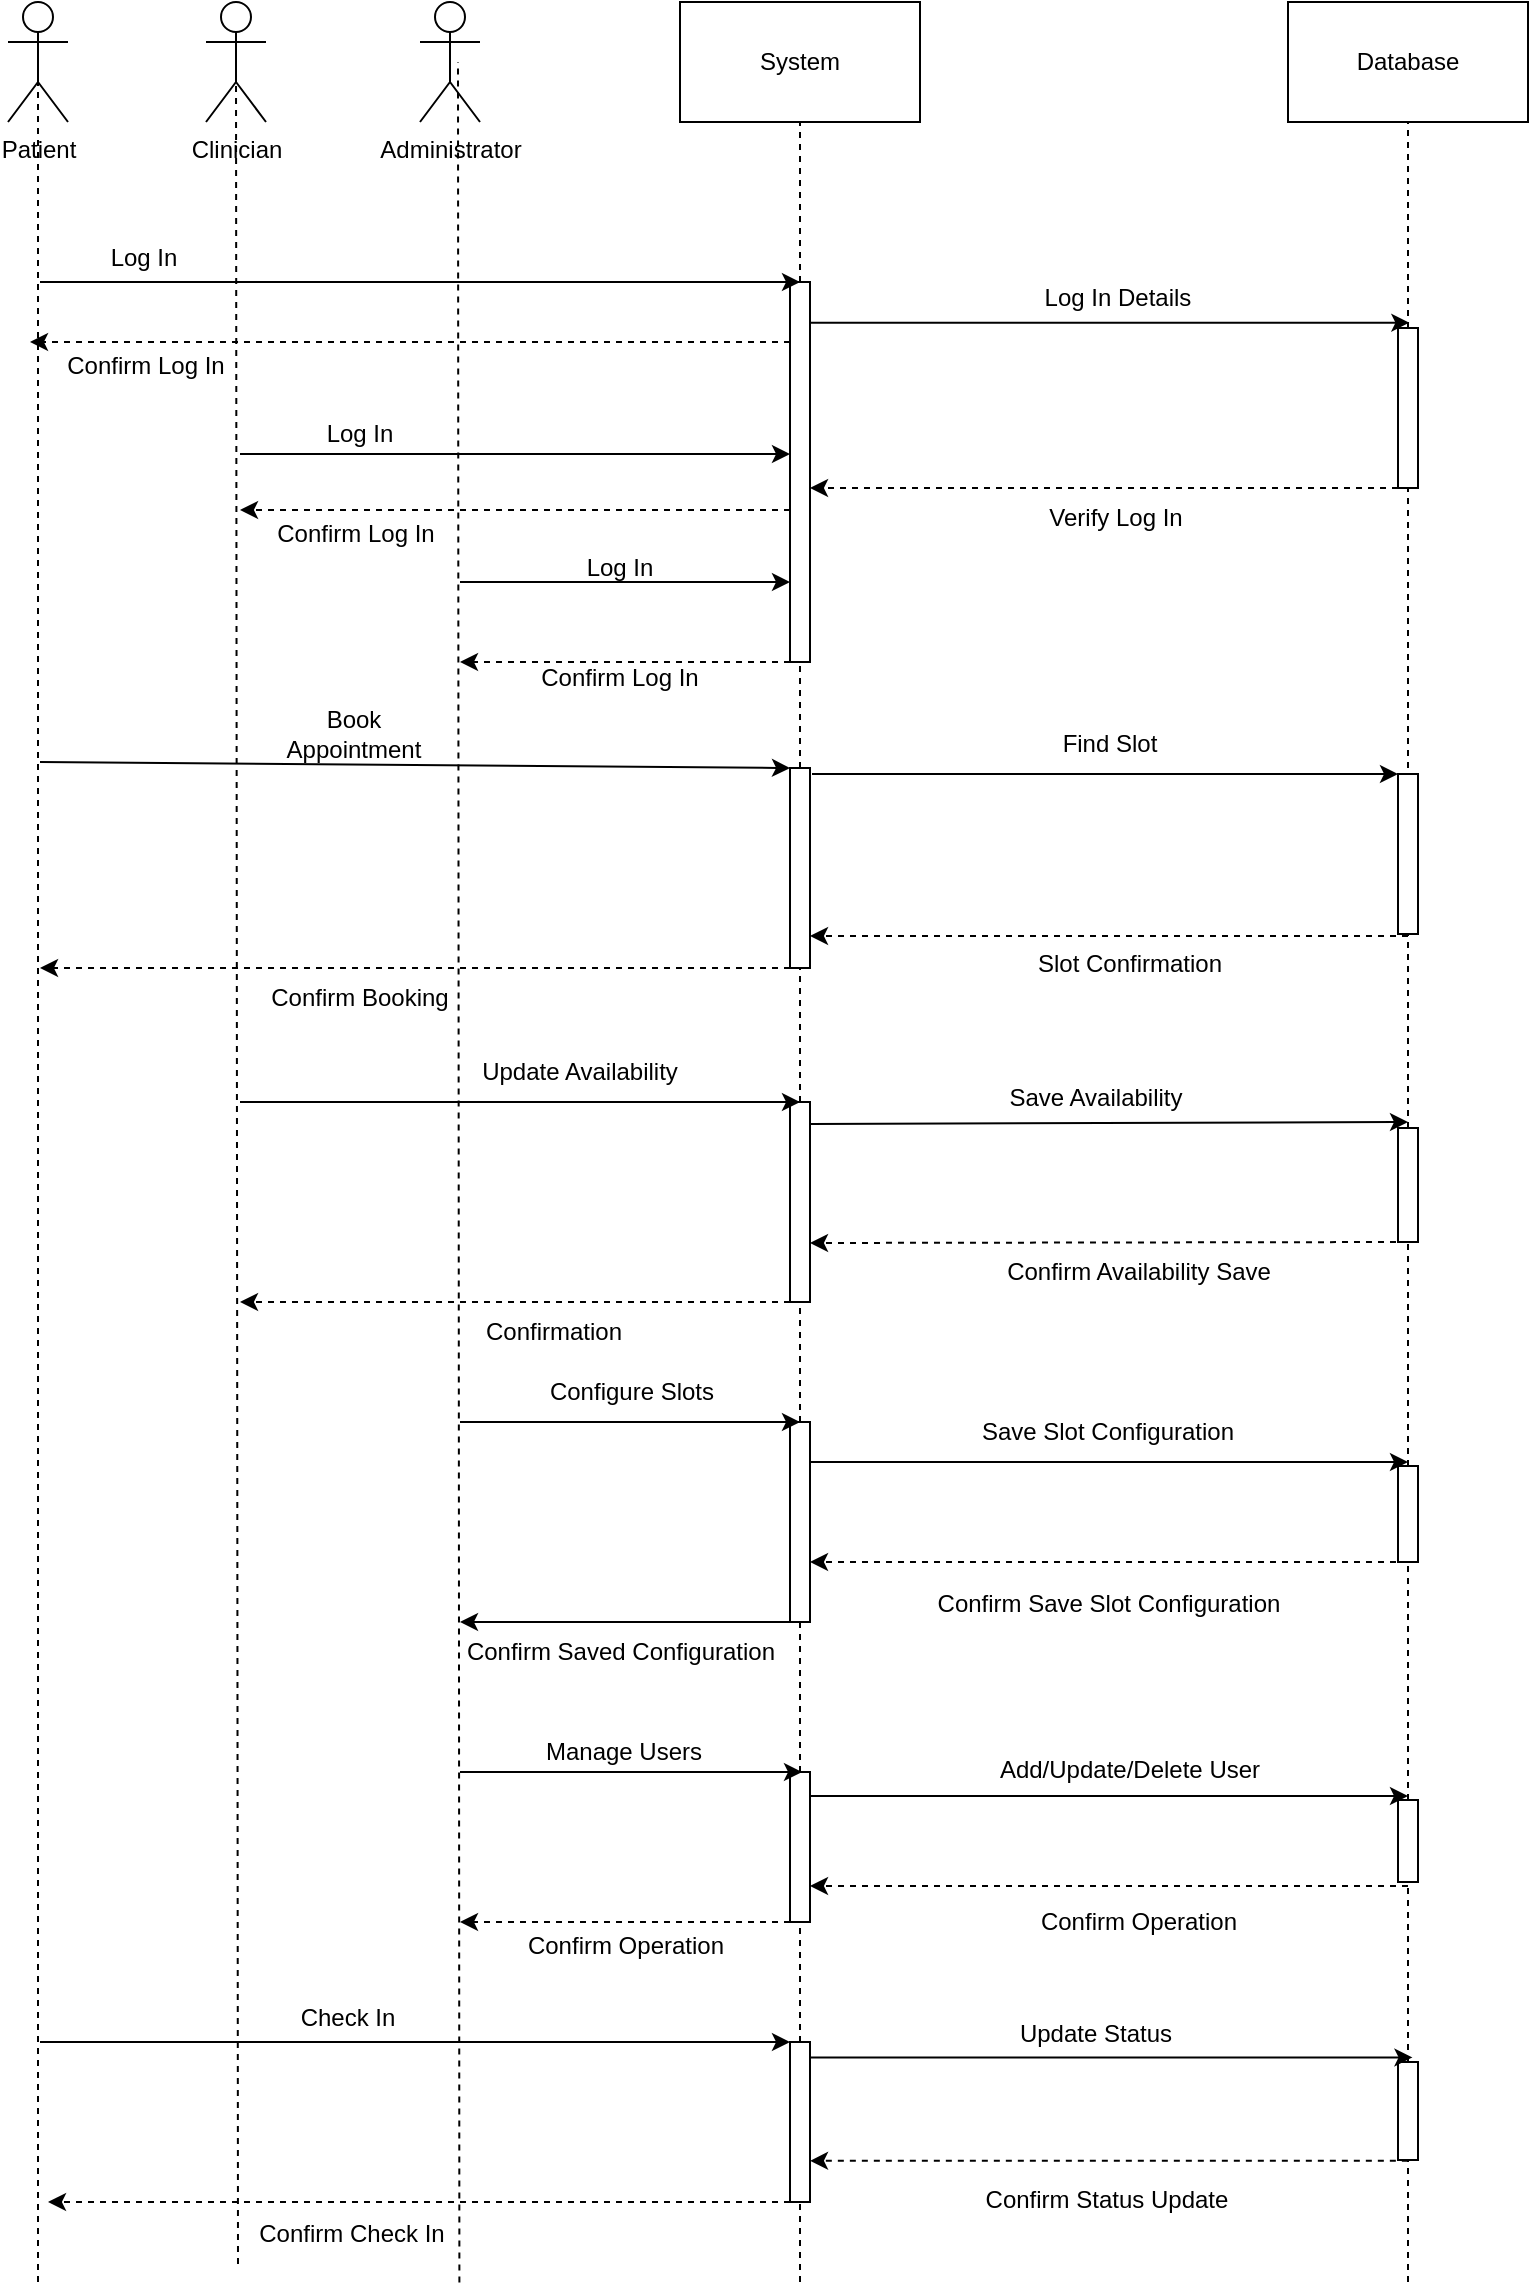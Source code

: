 <mxfile version="27.1.1">
  <diagram name="Page-1" id="YVVt5K1hGpy95flgfiRQ">
    <mxGraphModel dx="1783" dy="971" grid="1" gridSize="10" guides="1" tooltips="1" connect="1" arrows="1" fold="1" page="1" pageScale="1" pageWidth="827" pageHeight="1169" math="0" shadow="0">
      <root>
        <mxCell id="0" />
        <mxCell id="1" parent="0" />
        <mxCell id="mFNmh4hHeNqdvngOl9E4-1" value="Patient" style="shape=umlActor;verticalLabelPosition=bottom;verticalAlign=top;html=1;outlineConnect=0;" parent="1" vertex="1">
          <mxGeometry x="30" y="20" width="30" height="60" as="geometry" />
        </mxCell>
        <mxCell id="mFNmh4hHeNqdvngOl9E4-2" value="Clinician" style="shape=umlActor;verticalLabelPosition=bottom;verticalAlign=top;html=1;outlineConnect=0;" parent="1" vertex="1">
          <mxGeometry x="129" y="20" width="30" height="60" as="geometry" />
        </mxCell>
        <mxCell id="mFNmh4hHeNqdvngOl9E4-3" value="Administrator" style="shape=umlActor;verticalLabelPosition=bottom;verticalAlign=top;html=1;outlineConnect=0;" parent="1" vertex="1">
          <mxGeometry x="236" y="20" width="30" height="60" as="geometry" />
        </mxCell>
        <mxCell id="mFNmh4hHeNqdvngOl9E4-6" value="System" style="rounded=0;whiteSpace=wrap;html=1;" parent="1" vertex="1">
          <mxGeometry x="366" y="20" width="120" height="60" as="geometry" />
        </mxCell>
        <mxCell id="mFNmh4hHeNqdvngOl9E4-7" value="Database" style="rounded=0;whiteSpace=wrap;html=1;" parent="1" vertex="1">
          <mxGeometry x="670" y="20" width="120" height="60" as="geometry" />
        </mxCell>
        <mxCell id="mFNmh4hHeNqdvngOl9E4-9" value="" style="html=1;points=[[0,0,0,0,5],[0,1,0,0,-5],[1,0,0,0,5],[1,1,0,0,-5]];perimeter=orthogonalPerimeter;outlineConnect=0;targetShapes=umlLifeline;portConstraint=eastwest;newEdgeStyle={&quot;curved&quot;:0,&quot;rounded&quot;:0};" parent="1" vertex="1">
          <mxGeometry x="421" y="160" width="10" height="190" as="geometry" />
        </mxCell>
        <mxCell id="mFNmh4hHeNqdvngOl9E4-11" value="" style="endArrow=none;dashed=1;html=1;rounded=0;entryX=0.5;entryY=0.5;entryDx=0;entryDy=0;entryPerimeter=0;" parent="1" edge="1">
          <mxGeometry width="50" height="50" relative="1" as="geometry">
            <mxPoint x="45" y="1160" as="sourcePoint" />
            <mxPoint x="45" y="50" as="targetPoint" />
          </mxGeometry>
        </mxCell>
        <mxCell id="mFNmh4hHeNqdvngOl9E4-12" value="" style="endArrow=none;dashed=1;html=1;rounded=0;entryX=0.5;entryY=0.5;entryDx=0;entryDy=0;entryPerimeter=0;exitX=0;exitY=1;exitDx=0;exitDy=0;" parent="1" edge="1" source="hjpj0B5K8KZP-2ziC6GU-13">
          <mxGeometry width="50" height="50" relative="1" as="geometry">
            <mxPoint x="144" y="1250" as="sourcePoint" />
            <mxPoint x="144" y="50" as="targetPoint" />
          </mxGeometry>
        </mxCell>
        <mxCell id="mFNmh4hHeNqdvngOl9E4-13" value="" style="endArrow=none;dashed=1;html=1;rounded=0;entryX=0.5;entryY=0.5;entryDx=0;entryDy=0;entryPerimeter=0;exitX=0.971;exitY=1.308;exitDx=0;exitDy=0;exitPerimeter=0;" parent="1" edge="1" source="hjpj0B5K8KZP-2ziC6GU-13">
          <mxGeometry width="50" height="50" relative="1" as="geometry">
            <mxPoint x="255" y="1170" as="sourcePoint" />
            <mxPoint x="255" y="50" as="targetPoint" />
          </mxGeometry>
        </mxCell>
        <mxCell id="mFNmh4hHeNqdvngOl9E4-14" value="" style="endArrow=none;dashed=1;html=1;rounded=0;entryX=0.5;entryY=1;entryDx=0;entryDy=0;" parent="1" source="mFNmh4hHeNqdvngOl9E4-9" target="mFNmh4hHeNqdvngOl9E4-6" edge="1">
          <mxGeometry width="50" height="50" relative="1" as="geometry">
            <mxPoint x="326" y="460" as="sourcePoint" />
            <mxPoint x="376" y="410" as="targetPoint" />
          </mxGeometry>
        </mxCell>
        <mxCell id="mFNmh4hHeNqdvngOl9E4-15" value="" style="endArrow=none;dashed=1;html=1;rounded=0;" parent="1" source="mFNmh4hHeNqdvngOl9E4-36" edge="1">
          <mxGeometry width="50" height="50" relative="1" as="geometry">
            <mxPoint x="426" y="730" as="sourcePoint" />
            <mxPoint x="426" y="350" as="targetPoint" />
          </mxGeometry>
        </mxCell>
        <mxCell id="mFNmh4hHeNqdvngOl9E4-16" value="" style="endArrow=classic;html=1;rounded=0;" parent="1" edge="1">
          <mxGeometry width="50" height="50" relative="1" as="geometry">
            <mxPoint x="46" y="160" as="sourcePoint" />
            <mxPoint x="426" y="160" as="targetPoint" />
          </mxGeometry>
        </mxCell>
        <mxCell id="mFNmh4hHeNqdvngOl9E4-19" value="" style="endArrow=classic;html=1;rounded=0;entryX=0.569;entryY=-0.033;entryDx=0;entryDy=0;entryPerimeter=0;" parent="1" source="mFNmh4hHeNqdvngOl9E4-9" target="mFNmh4hHeNqdvngOl9E4-18" edge="1">
          <mxGeometry width="50" height="50" relative="1" as="geometry">
            <mxPoint x="426" y="270" as="sourcePoint" />
            <mxPoint x="476" y="220" as="targetPoint" />
          </mxGeometry>
        </mxCell>
        <mxCell id="mFNmh4hHeNqdvngOl9E4-21" value="" style="endArrow=classic;html=1;rounded=0;dashed=1;" parent="1" edge="1" source="mFNmh4hHeNqdvngOl9E4-18">
          <mxGeometry width="50" height="50" relative="1" as="geometry">
            <mxPoint x="831" y="263" as="sourcePoint" />
            <mxPoint x="431" y="263" as="targetPoint" />
          </mxGeometry>
        </mxCell>
        <mxCell id="mFNmh4hHeNqdvngOl9E4-22" value="" style="endArrow=classic;html=1;rounded=0;exitX=0.5;exitY=1;exitDx=0;exitDy=0;exitPerimeter=0;dashed=1;" parent="1" edge="1">
          <mxGeometry width="50" height="50" relative="1" as="geometry">
            <mxPoint x="421.0" y="190" as="sourcePoint" />
            <mxPoint x="41" y="190" as="targetPoint" />
          </mxGeometry>
        </mxCell>
        <mxCell id="mFNmh4hHeNqdvngOl9E4-23" value="Log In" style="text;strokeColor=none;align=center;fillColor=none;html=1;verticalAlign=middle;whiteSpace=wrap;rounded=0;" parent="1" vertex="1">
          <mxGeometry x="68" y="133" width="60" height="30" as="geometry" />
        </mxCell>
        <mxCell id="mFNmh4hHeNqdvngOl9E4-25" value="Confirm Log In" style="text;strokeColor=none;align=center;fillColor=none;html=1;verticalAlign=middle;whiteSpace=wrap;rounded=0;" parent="1" vertex="1">
          <mxGeometry x="54" y="187" width="90" height="30" as="geometry" />
        </mxCell>
        <mxCell id="mFNmh4hHeNqdvngOl9E4-26" value="Log In Details" style="text;strokeColor=none;align=center;fillColor=none;html=1;verticalAlign=middle;whiteSpace=wrap;rounded=0;" parent="1" vertex="1">
          <mxGeometry x="535" y="153" width="100" height="30" as="geometry" />
        </mxCell>
        <mxCell id="mFNmh4hHeNqdvngOl9E4-27" value="" style="endArrow=classic;html=1;rounded=0;" parent="1" edge="1">
          <mxGeometry width="50" height="50" relative="1" as="geometry">
            <mxPoint x="146" y="246" as="sourcePoint" />
            <mxPoint x="421" y="246" as="targetPoint" />
          </mxGeometry>
        </mxCell>
        <mxCell id="mFNmh4hHeNqdvngOl9E4-28" value="Log In" style="text;strokeColor=none;align=center;fillColor=none;html=1;verticalAlign=middle;whiteSpace=wrap;rounded=0;" parent="1" vertex="1">
          <mxGeometry x="176" y="221" width="60" height="30" as="geometry" />
        </mxCell>
        <mxCell id="mFNmh4hHeNqdvngOl9E4-29" value="" style="endArrow=classic;html=1;rounded=0;dashed=1;" parent="1" edge="1">
          <mxGeometry width="50" height="50" relative="1" as="geometry">
            <mxPoint x="421" y="274" as="sourcePoint" />
            <mxPoint x="146" y="274" as="targetPoint" />
          </mxGeometry>
        </mxCell>
        <mxCell id="mFNmh4hHeNqdvngOl9E4-30" value="Confirm Log In" style="text;strokeColor=none;align=center;fillColor=none;html=1;verticalAlign=middle;whiteSpace=wrap;rounded=0;" parent="1" vertex="1">
          <mxGeometry x="159" y="271" width="90" height="30" as="geometry" />
        </mxCell>
        <mxCell id="mFNmh4hHeNqdvngOl9E4-31" value="Verify Log In" style="text;strokeColor=none;align=center;fillColor=none;html=1;verticalAlign=middle;whiteSpace=wrap;rounded=0;" parent="1" vertex="1">
          <mxGeometry x="539" y="263" width="90" height="30" as="geometry" />
        </mxCell>
        <mxCell id="mFNmh4hHeNqdvngOl9E4-32" value="" style="endArrow=classic;html=1;rounded=0;" parent="1" target="mFNmh4hHeNqdvngOl9E4-9" edge="1">
          <mxGeometry width="50" height="50" relative="1" as="geometry">
            <mxPoint x="256" y="310" as="sourcePoint" />
            <mxPoint x="486" y="310" as="targetPoint" />
          </mxGeometry>
        </mxCell>
        <mxCell id="mFNmh4hHeNqdvngOl9E4-33" value="" style="endArrow=classic;html=1;rounded=0;dashed=1;" parent="1" source="mFNmh4hHeNqdvngOl9E4-9" edge="1">
          <mxGeometry width="50" height="50" relative="1" as="geometry">
            <mxPoint x="436" y="320" as="sourcePoint" />
            <mxPoint x="256" y="350" as="targetPoint" />
          </mxGeometry>
        </mxCell>
        <mxCell id="mFNmh4hHeNqdvngOl9E4-34" value="Log In" style="text;strokeColor=none;align=center;fillColor=none;html=1;verticalAlign=middle;whiteSpace=wrap;rounded=0;" parent="1" vertex="1">
          <mxGeometry x="306" y="288" width="60" height="30" as="geometry" />
        </mxCell>
        <mxCell id="mFNmh4hHeNqdvngOl9E4-35" value="Confirm Log In" style="text;strokeColor=none;align=center;fillColor=none;html=1;verticalAlign=middle;whiteSpace=wrap;rounded=0;" parent="1" vertex="1">
          <mxGeometry x="291" y="343" width="90" height="30" as="geometry" />
        </mxCell>
        <mxCell id="mFNmh4hHeNqdvngOl9E4-37" value="" style="endArrow=none;dashed=1;html=1;rounded=0;" parent="1" source="mFNmh4hHeNqdvngOl9E4-50" target="mFNmh4hHeNqdvngOl9E4-36" edge="1">
          <mxGeometry width="50" height="50" relative="1" as="geometry">
            <mxPoint x="426" y="730" as="sourcePoint" />
            <mxPoint x="426" y="400" as="targetPoint" />
          </mxGeometry>
        </mxCell>
        <mxCell id="mFNmh4hHeNqdvngOl9E4-36" value="" style="html=1;points=[[0,0,0,0,5],[0,1,0,0,-5],[1,0,0,0,5],[1,1,0,0,-5]];perimeter=orthogonalPerimeter;outlineConnect=0;targetShapes=umlLifeline;portConstraint=eastwest;newEdgeStyle={&quot;curved&quot;:0,&quot;rounded&quot;:0};" parent="1" vertex="1">
          <mxGeometry x="421" y="403" width="10" height="100" as="geometry" />
        </mxCell>
        <mxCell id="mFNmh4hHeNqdvngOl9E4-38" value="" style="endArrow=none;dashed=1;html=1;rounded=0;" parent="1" source="mFNmh4hHeNqdvngOl9E4-18" edge="1">
          <mxGeometry width="50" height="50" relative="1" as="geometry">
            <mxPoint x="730" y="700" as="sourcePoint" />
            <mxPoint x="730" y="80" as="targetPoint" />
          </mxGeometry>
        </mxCell>
        <mxCell id="mFNmh4hHeNqdvngOl9E4-39" value="" style="endArrow=none;dashed=1;html=1;rounded=0;" parent="1" source="mFNmh4hHeNqdvngOl9E4-54" target="mFNmh4hHeNqdvngOl9E4-18" edge="1">
          <mxGeometry width="50" height="50" relative="1" as="geometry">
            <mxPoint x="730" y="700" as="sourcePoint" />
            <mxPoint x="730" y="80" as="targetPoint" />
          </mxGeometry>
        </mxCell>
        <mxCell id="mFNmh4hHeNqdvngOl9E4-18" value="" style="html=1;points=[[0,0,0,0,5],[0,1,0,0,-5],[1,0,0,0,5],[1,1,0,0,-5]];perimeter=orthogonalPerimeter;outlineConnect=0;targetShapes=umlLifeline;portConstraint=eastwest;newEdgeStyle={&quot;curved&quot;:0,&quot;rounded&quot;:0};" parent="1" vertex="1">
          <mxGeometry x="725" y="183" width="10" height="80" as="geometry" />
        </mxCell>
        <mxCell id="mFNmh4hHeNqdvngOl9E4-40" value="" style="endArrow=classic;html=1;rounded=0;" parent="1" target="mFNmh4hHeNqdvngOl9E4-36" edge="1">
          <mxGeometry width="50" height="50" relative="1" as="geometry">
            <mxPoint x="46" y="400" as="sourcePoint" />
            <mxPoint x="486" y="460" as="targetPoint" />
          </mxGeometry>
        </mxCell>
        <mxCell id="mFNmh4hHeNqdvngOl9E4-41" value="" style="endArrow=classic;html=1;rounded=0;" parent="1" edge="1" target="mFNmh4hHeNqdvngOl9E4-63">
          <mxGeometry width="50" height="50" relative="1" as="geometry">
            <mxPoint x="432" y="406" as="sourcePoint" />
            <mxPoint x="832" y="406" as="targetPoint" />
          </mxGeometry>
        </mxCell>
        <mxCell id="mFNmh4hHeNqdvngOl9E4-43" value="" style="endArrow=classic;html=1;rounded=0;dashed=1;" parent="1" edge="1">
          <mxGeometry width="50" height="50" relative="1" as="geometry">
            <mxPoint x="730" y="487" as="sourcePoint" />
            <mxPoint x="431" y="487" as="targetPoint" />
          </mxGeometry>
        </mxCell>
        <mxCell id="mFNmh4hHeNqdvngOl9E4-44" value="" style="endArrow=classic;html=1;rounded=0;dashed=1;" parent="1" edge="1">
          <mxGeometry width="50" height="50" relative="1" as="geometry">
            <mxPoint x="421" y="503" as="sourcePoint" />
            <mxPoint x="46" y="503" as="targetPoint" />
          </mxGeometry>
        </mxCell>
        <mxCell id="mFNmh4hHeNqdvngOl9E4-45" value="Book Appointment" style="text;strokeColor=none;align=center;fillColor=none;html=1;verticalAlign=middle;whiteSpace=wrap;rounded=0;" parent="1" vertex="1">
          <mxGeometry x="163" y="371" width="80" height="30" as="geometry" />
        </mxCell>
        <mxCell id="mFNmh4hHeNqdvngOl9E4-47" value="Find Slot" style="text;strokeColor=none;align=center;fillColor=none;html=1;verticalAlign=middle;whiteSpace=wrap;rounded=0;" parent="1" vertex="1">
          <mxGeometry x="550.5" y="376" width="60" height="30" as="geometry" />
        </mxCell>
        <mxCell id="mFNmh4hHeNqdvngOl9E4-48" value="Slot Confirmation" style="text;strokeColor=none;align=center;fillColor=none;html=1;verticalAlign=middle;whiteSpace=wrap;rounded=0;" parent="1" vertex="1">
          <mxGeometry x="531" y="486" width="120" height="30" as="geometry" />
        </mxCell>
        <mxCell id="mFNmh4hHeNqdvngOl9E4-49" value="Confirm Booking" style="text;strokeColor=none;align=center;fillColor=none;html=1;verticalAlign=middle;whiteSpace=wrap;rounded=0;" parent="1" vertex="1">
          <mxGeometry x="146" y="503" width="120" height="30" as="geometry" />
        </mxCell>
        <mxCell id="mFNmh4hHeNqdvngOl9E4-51" value="" style="endArrow=none;dashed=1;html=1;rounded=0;" parent="1" source="mFNmh4hHeNqdvngOl9E4-65" target="mFNmh4hHeNqdvngOl9E4-50" edge="1">
          <mxGeometry width="50" height="50" relative="1" as="geometry">
            <mxPoint x="426" y="990" as="sourcePoint" />
            <mxPoint x="426" y="503" as="targetPoint" />
          </mxGeometry>
        </mxCell>
        <mxCell id="mFNmh4hHeNqdvngOl9E4-50" value="" style="html=1;points=[[0,0,0,0,5],[0,1,0,0,-5],[1,0,0,0,5],[1,1,0,0,-5]];perimeter=orthogonalPerimeter;outlineConnect=0;targetShapes=umlLifeline;portConstraint=eastwest;newEdgeStyle={&quot;curved&quot;:0,&quot;rounded&quot;:0};" parent="1" vertex="1">
          <mxGeometry x="421" y="570" width="10" height="100" as="geometry" />
        </mxCell>
        <mxCell id="mFNmh4hHeNqdvngOl9E4-52" value="" style="endArrow=classic;html=1;rounded=0;" parent="1" edge="1">
          <mxGeometry width="50" height="50" relative="1" as="geometry">
            <mxPoint x="146" y="570" as="sourcePoint" />
            <mxPoint x="426" y="570" as="targetPoint" />
          </mxGeometry>
        </mxCell>
        <mxCell id="mFNmh4hHeNqdvngOl9E4-53" value="" style="endArrow=classic;html=1;rounded=0;dashed=1;" parent="1" source="mFNmh4hHeNqdvngOl9E4-50" edge="1">
          <mxGeometry width="50" height="50" relative="1" as="geometry">
            <mxPoint x="426" y="674" as="sourcePoint" />
            <mxPoint x="146" y="670" as="targetPoint" />
          </mxGeometry>
        </mxCell>
        <mxCell id="mFNmh4hHeNqdvngOl9E4-55" value="" style="endArrow=none;dashed=1;html=1;rounded=0;" parent="1" source="mFNmh4hHeNqdvngOl9E4-68" target="mFNmh4hHeNqdvngOl9E4-54" edge="1">
          <mxGeometry width="50" height="50" relative="1" as="geometry">
            <mxPoint x="730" y="990" as="sourcePoint" />
            <mxPoint x="730" y="263" as="targetPoint" />
          </mxGeometry>
        </mxCell>
        <mxCell id="mFNmh4hHeNqdvngOl9E4-54" value="" style="html=1;points=[[0,0,0,0,5],[0,1,0,0,-5],[1,0,0,0,5],[1,1,0,0,-5]];perimeter=orthogonalPerimeter;outlineConnect=0;targetShapes=umlLifeline;portConstraint=eastwest;newEdgeStyle={&quot;curved&quot;:0,&quot;rounded&quot;:0};" parent="1" vertex="1">
          <mxGeometry x="725" y="583" width="10" height="57" as="geometry" />
        </mxCell>
        <mxCell id="mFNmh4hHeNqdvngOl9E4-56" value="" style="endArrow=classic;html=1;rounded=0;" parent="1" edge="1">
          <mxGeometry width="50" height="50" relative="1" as="geometry">
            <mxPoint x="431" y="581" as="sourcePoint" />
            <mxPoint x="730" y="580" as="targetPoint" />
          </mxGeometry>
        </mxCell>
        <mxCell id="mFNmh4hHeNqdvngOl9E4-57" value="" style="endArrow=classic;html=1;rounded=0;dashed=1;" parent="1" edge="1">
          <mxGeometry width="50" height="50" relative="1" as="geometry">
            <mxPoint x="730" y="640" as="sourcePoint" />
            <mxPoint x="431" y="640.5" as="targetPoint" />
          </mxGeometry>
        </mxCell>
        <mxCell id="mFNmh4hHeNqdvngOl9E4-58" value="Update Availability" style="text;strokeColor=none;align=center;fillColor=none;html=1;verticalAlign=middle;whiteSpace=wrap;rounded=0;" parent="1" vertex="1">
          <mxGeometry x="266" y="540" width="100" height="30" as="geometry" />
        </mxCell>
        <mxCell id="mFNmh4hHeNqdvngOl9E4-59" value="Confirmation" style="text;strokeColor=none;align=center;fillColor=none;html=1;verticalAlign=middle;whiteSpace=wrap;rounded=0;" parent="1" vertex="1">
          <mxGeometry x="273" y="670" width="60" height="30" as="geometry" />
        </mxCell>
        <mxCell id="mFNmh4hHeNqdvngOl9E4-61" value="Save Availability" style="text;strokeColor=none;align=center;fillColor=none;html=1;verticalAlign=middle;whiteSpace=wrap;rounded=0;" parent="1" vertex="1">
          <mxGeometry x="519" y="553" width="110" height="30" as="geometry" />
        </mxCell>
        <mxCell id="mFNmh4hHeNqdvngOl9E4-62" value="Confirm Availability Save" style="text;strokeColor=none;align=center;fillColor=none;html=1;verticalAlign=middle;whiteSpace=wrap;rounded=0;" parent="1" vertex="1">
          <mxGeometry x="527" y="640" width="137" height="30" as="geometry" />
        </mxCell>
        <mxCell id="mFNmh4hHeNqdvngOl9E4-63" value="" style="html=1;points=[[0,0,0,0,5],[0,1,0,0,-5],[1,0,0,0,5],[1,1,0,0,-5]];perimeter=orthogonalPerimeter;outlineConnect=0;targetShapes=umlLifeline;portConstraint=eastwest;newEdgeStyle={&quot;curved&quot;:0,&quot;rounded&quot;:0};" parent="1" vertex="1">
          <mxGeometry x="725" y="406" width="10" height="80" as="geometry" />
        </mxCell>
        <mxCell id="mFNmh4hHeNqdvngOl9E4-64" value="" style="endArrow=none;dashed=1;html=1;rounded=0;" parent="1" source="mFNmh4hHeNqdvngOl9E4-78" target="mFNmh4hHeNqdvngOl9E4-65" edge="1">
          <mxGeometry width="50" height="50" relative="1" as="geometry">
            <mxPoint x="426" y="990" as="sourcePoint" />
            <mxPoint x="426" y="670" as="targetPoint" />
          </mxGeometry>
        </mxCell>
        <mxCell id="mFNmh4hHeNqdvngOl9E4-65" value="" style="html=1;points=[[0,0,0,0,5],[0,1,0,0,-5],[1,0,0,0,5],[1,1,0,0,-5]];perimeter=orthogonalPerimeter;outlineConnect=0;targetShapes=umlLifeline;portConstraint=eastwest;newEdgeStyle={&quot;curved&quot;:0,&quot;rounded&quot;:0};" parent="1" vertex="1">
          <mxGeometry x="421" y="730" width="10" height="100" as="geometry" />
        </mxCell>
        <mxCell id="mFNmh4hHeNqdvngOl9E4-66" value="" style="endArrow=classic;html=1;rounded=0;" parent="1" edge="1">
          <mxGeometry width="50" height="50" relative="1" as="geometry">
            <mxPoint x="256" y="730" as="sourcePoint" />
            <mxPoint x="426" y="730" as="targetPoint" />
          </mxGeometry>
        </mxCell>
        <mxCell id="mFNmh4hHeNqdvngOl9E4-67" value="" style="endArrow=classic;html=1;rounded=0;exitX=1.5;exitY=0.25;exitDx=0;exitDy=0;exitPerimeter=0;" parent="1" edge="1">
          <mxGeometry width="50" height="50" relative="1" as="geometry">
            <mxPoint x="431" y="750" as="sourcePoint" />
            <mxPoint x="730" y="750" as="targetPoint" />
          </mxGeometry>
        </mxCell>
        <mxCell id="mFNmh4hHeNqdvngOl9E4-69" value="" style="endArrow=none;dashed=1;html=1;rounded=0;" parent="1" source="mFNmh4hHeNqdvngOl9E4-82" target="mFNmh4hHeNqdvngOl9E4-68" edge="1">
          <mxGeometry width="50" height="50" relative="1" as="geometry">
            <mxPoint x="730" y="1140" as="sourcePoint" />
            <mxPoint x="730" y="640" as="targetPoint" />
          </mxGeometry>
        </mxCell>
        <mxCell id="mFNmh4hHeNqdvngOl9E4-68" value="" style="html=1;points=[[0,0,0,0,5],[0,1,0,0,-5],[1,0,0,0,5],[1,1,0,0,-5]];perimeter=orthogonalPerimeter;outlineConnect=0;targetShapes=umlLifeline;portConstraint=eastwest;newEdgeStyle={&quot;curved&quot;:0,&quot;rounded&quot;:0};" parent="1" vertex="1">
          <mxGeometry x="725" y="752" width="10" height="48" as="geometry" />
        </mxCell>
        <mxCell id="mFNmh4hHeNqdvngOl9E4-70" value="" style="endArrow=classic;html=1;rounded=0;dashed=1;" parent="1" edge="1">
          <mxGeometry width="50" height="50" relative="1" as="geometry">
            <mxPoint x="730" y="800" as="sourcePoint" />
            <mxPoint x="431" y="800" as="targetPoint" />
          </mxGeometry>
        </mxCell>
        <mxCell id="mFNmh4hHeNqdvngOl9E4-71" value="" style="endArrow=classic;html=1;rounded=0;" parent="1" source="mFNmh4hHeNqdvngOl9E4-65" edge="1">
          <mxGeometry width="50" height="50" relative="1" as="geometry">
            <mxPoint x="376" y="650" as="sourcePoint" />
            <mxPoint x="256" y="830" as="targetPoint" />
          </mxGeometry>
        </mxCell>
        <mxCell id="mFNmh4hHeNqdvngOl9E4-72" value="Configure Slots" style="text;strokeColor=none;align=center;fillColor=none;html=1;verticalAlign=middle;whiteSpace=wrap;rounded=0;" parent="1" vertex="1">
          <mxGeometry x="297" y="700" width="90" height="30" as="geometry" />
        </mxCell>
        <mxCell id="mFNmh4hHeNqdvngOl9E4-73" value="Save Slot Configuration" style="text;strokeColor=none;align=center;fillColor=none;html=1;verticalAlign=middle;whiteSpace=wrap;rounded=0;" parent="1" vertex="1">
          <mxGeometry x="505.5" y="720" width="148" height="30" as="geometry" />
        </mxCell>
        <mxCell id="mFNmh4hHeNqdvngOl9E4-75" value="Confirm Save Slot Configuration" style="text;strokeColor=none;align=center;fillColor=none;html=1;verticalAlign=middle;whiteSpace=wrap;rounded=0;" parent="1" vertex="1">
          <mxGeometry x="480" y="806" width="201" height="30" as="geometry" />
        </mxCell>
        <mxCell id="mFNmh4hHeNqdvngOl9E4-76" value="Confirm Saved Configuration" style="text;strokeColor=none;align=center;fillColor=none;html=1;verticalAlign=middle;whiteSpace=wrap;rounded=0;" parent="1" vertex="1">
          <mxGeometry x="253" y="830" width="167" height="30" as="geometry" />
        </mxCell>
        <mxCell id="mFNmh4hHeNqdvngOl9E4-79" value="" style="endArrow=none;dashed=1;html=1;rounded=0;" parent="1" target="mFNmh4hHeNqdvngOl9E4-78" edge="1" source="hjpj0B5K8KZP-2ziC6GU-2">
          <mxGeometry width="50" height="50" relative="1" as="geometry">
            <mxPoint x="426" y="1331.538" as="sourcePoint" />
            <mxPoint x="426" y="830" as="targetPoint" />
          </mxGeometry>
        </mxCell>
        <mxCell id="mFNmh4hHeNqdvngOl9E4-78" value="" style="html=1;points=[[0,0,0,0,5],[0,1,0,0,-5],[1,0,0,0,5],[1,1,0,0,-5]];perimeter=orthogonalPerimeter;outlineConnect=0;targetShapes=umlLifeline;portConstraint=eastwest;newEdgeStyle={&quot;curved&quot;:0,&quot;rounded&quot;:0};" parent="1" vertex="1">
          <mxGeometry x="421" y="905" width="10" height="75" as="geometry" />
        </mxCell>
        <mxCell id="mFNmh4hHeNqdvngOl9E4-80" value="" style="endArrow=classic;html=1;rounded=0;entryX=0;entryY=0;entryDx=0;entryDy=5;entryPerimeter=0;" parent="1" edge="1">
          <mxGeometry width="50" height="50" relative="1" as="geometry">
            <mxPoint x="256" y="905" as="sourcePoint" />
            <mxPoint x="427" y="905" as="targetPoint" />
          </mxGeometry>
        </mxCell>
        <mxCell id="mFNmh4hHeNqdvngOl9E4-81" value="" style="endArrow=classic;html=1;rounded=0;dashed=1;" parent="1" edge="1">
          <mxGeometry width="50" height="50" relative="1" as="geometry">
            <mxPoint x="421" y="980" as="sourcePoint" />
            <mxPoint x="256" y="980" as="targetPoint" />
          </mxGeometry>
        </mxCell>
        <mxCell id="mFNmh4hHeNqdvngOl9E4-83" value="" style="endArrow=none;dashed=1;html=1;rounded=0;" parent="1" target="mFNmh4hHeNqdvngOl9E4-82" edge="1" source="hjpj0B5K8KZP-2ziC6GU-5">
          <mxGeometry width="50" height="50" relative="1" as="geometry">
            <mxPoint x="730" y="1330" as="sourcePoint" />
            <mxPoint x="730" y="800" as="targetPoint" />
          </mxGeometry>
        </mxCell>
        <mxCell id="mFNmh4hHeNqdvngOl9E4-82" value="" style="html=1;points=[[0,0,0,0,5],[0,1,0,0,-5],[1,0,0,0,5],[1,1,0,0,-5]];perimeter=orthogonalPerimeter;outlineConnect=0;targetShapes=umlLifeline;portConstraint=eastwest;newEdgeStyle={&quot;curved&quot;:0,&quot;rounded&quot;:0};" parent="1" vertex="1">
          <mxGeometry x="725" y="919" width="10" height="41" as="geometry" />
        </mxCell>
        <mxCell id="mFNmh4hHeNqdvngOl9E4-84" value="" style="endArrow=classic;html=1;rounded=0;" parent="1" source="mFNmh4hHeNqdvngOl9E4-78" edge="1">
          <mxGeometry width="50" height="50" relative="1" as="geometry">
            <mxPoint x="436" y="917" as="sourcePoint" />
            <mxPoint x="730" y="917" as="targetPoint" />
          </mxGeometry>
        </mxCell>
        <mxCell id="mFNmh4hHeNqdvngOl9E4-85" value="" style="endArrow=classic;html=1;rounded=0;dashed=1;" parent="1" edge="1">
          <mxGeometry width="50" height="50" relative="1" as="geometry">
            <mxPoint x="730" y="962" as="sourcePoint" />
            <mxPoint x="431" y="962" as="targetPoint" />
          </mxGeometry>
        </mxCell>
        <mxCell id="mFNmh4hHeNqdvngOl9E4-86" value="Manage Users" style="text;strokeColor=none;align=center;fillColor=none;html=1;verticalAlign=middle;whiteSpace=wrap;rounded=0;" parent="1" vertex="1">
          <mxGeometry x="290" y="880" width="96" height="30" as="geometry" />
        </mxCell>
        <mxCell id="mFNmh4hHeNqdvngOl9E4-87" value="Add/Update/Delete User" style="text;strokeColor=none;align=center;fillColor=none;html=1;verticalAlign=middle;whiteSpace=wrap;rounded=0;" parent="1" vertex="1">
          <mxGeometry x="512" y="889" width="158" height="30" as="geometry" />
        </mxCell>
        <mxCell id="mFNmh4hHeNqdvngOl9E4-89" value="Confirm Operation" style="text;strokeColor=none;align=center;fillColor=none;html=1;verticalAlign=middle;whiteSpace=wrap;rounded=0;rotation=0;" parent="1" vertex="1">
          <mxGeometry x="539" y="965" width="113" height="30" as="geometry" />
        </mxCell>
        <mxCell id="mFNmh4hHeNqdvngOl9E4-90" value="Confirm Operation" style="text;strokeColor=none;align=center;fillColor=none;html=1;verticalAlign=middle;whiteSpace=wrap;rounded=0;" parent="1" vertex="1">
          <mxGeometry x="282" y="977" width="114" height="30" as="geometry" />
        </mxCell>
        <mxCell id="hjpj0B5K8KZP-2ziC6GU-3" value="" style="endArrow=none;dashed=1;html=1;rounded=0;" edge="1" parent="1" target="hjpj0B5K8KZP-2ziC6GU-2">
          <mxGeometry width="50" height="50" relative="1" as="geometry">
            <mxPoint x="426" y="1160" as="sourcePoint" />
            <mxPoint x="426" y="1005" as="targetPoint" />
          </mxGeometry>
        </mxCell>
        <mxCell id="hjpj0B5K8KZP-2ziC6GU-2" value="" style="html=1;points=[[0,0,0,0,5],[0,1,0,0,-5],[1,0,0,0,5],[1,1,0,0,-5]];perimeter=orthogonalPerimeter;outlineConnect=0;targetShapes=umlLifeline;portConstraint=eastwest;newEdgeStyle={&quot;curved&quot;:0,&quot;rounded&quot;:0};" vertex="1" parent="1">
          <mxGeometry x="421" y="1040" width="10" height="80" as="geometry" />
        </mxCell>
        <mxCell id="hjpj0B5K8KZP-2ziC6GU-4" value="" style="endArrow=classic;html=1;rounded=0;" edge="1" parent="1">
          <mxGeometry width="50" height="50" relative="1" as="geometry">
            <mxPoint x="46" y="1040" as="sourcePoint" />
            <mxPoint x="421" y="1040" as="targetPoint" />
          </mxGeometry>
        </mxCell>
        <mxCell id="hjpj0B5K8KZP-2ziC6GU-6" value="" style="endArrow=none;dashed=1;html=1;rounded=0;" edge="1" parent="1" target="hjpj0B5K8KZP-2ziC6GU-5">
          <mxGeometry width="50" height="50" relative="1" as="geometry">
            <mxPoint x="730" y="1160" as="sourcePoint" />
            <mxPoint x="730" y="984" as="targetPoint" />
          </mxGeometry>
        </mxCell>
        <mxCell id="hjpj0B5K8KZP-2ziC6GU-5" value="" style="html=1;points=[[0,0,0,0,5],[0,1,0,0,-5],[1,0,0,0,5],[1,1,0,0,-5]];perimeter=orthogonalPerimeter;outlineConnect=0;targetShapes=umlLifeline;portConstraint=eastwest;newEdgeStyle={&quot;curved&quot;:0,&quot;rounded&quot;:0};" vertex="1" parent="1">
          <mxGeometry x="725" y="1050" width="10" height="49" as="geometry" />
        </mxCell>
        <mxCell id="hjpj0B5K8KZP-2ziC6GU-7" value="" style="endArrow=classic;html=1;rounded=0;entryX=0.723;entryY=-0.047;entryDx=0;entryDy=0;entryPerimeter=0;" edge="1" parent="1" source="hjpj0B5K8KZP-2ziC6GU-2" target="hjpj0B5K8KZP-2ziC6GU-5">
          <mxGeometry width="50" height="50" relative="1" as="geometry">
            <mxPoint x="286" y="1120" as="sourcePoint" />
            <mxPoint x="336" y="1070" as="targetPoint" />
          </mxGeometry>
        </mxCell>
        <mxCell id="hjpj0B5K8KZP-2ziC6GU-8" value="" style="endArrow=classic;html=1;rounded=0;exitX=0.492;exitY=1.008;exitDx=0;exitDy=0;exitPerimeter=0;dashed=1;" edge="1" parent="1" source="hjpj0B5K8KZP-2ziC6GU-5" target="hjpj0B5K8KZP-2ziC6GU-2">
          <mxGeometry width="50" height="50" relative="1" as="geometry">
            <mxPoint x="286" y="1120" as="sourcePoint" />
            <mxPoint x="336" y="1070" as="targetPoint" />
          </mxGeometry>
        </mxCell>
        <mxCell id="hjpj0B5K8KZP-2ziC6GU-9" value="" style="endArrow=classic;html=1;rounded=0;dashed=1;" edge="1" parent="1" source="hjpj0B5K8KZP-2ziC6GU-2">
          <mxGeometry width="50" height="50" relative="1" as="geometry">
            <mxPoint x="286" y="1120" as="sourcePoint" />
            <mxPoint x="50" y="1120" as="targetPoint" />
          </mxGeometry>
        </mxCell>
        <mxCell id="hjpj0B5K8KZP-2ziC6GU-10" value="Check In" style="text;strokeColor=none;align=center;fillColor=none;html=1;verticalAlign=middle;whiteSpace=wrap;rounded=0;" vertex="1" parent="1">
          <mxGeometry x="143" y="1013" width="114" height="30" as="geometry" />
        </mxCell>
        <mxCell id="hjpj0B5K8KZP-2ziC6GU-11" value="Update Status" style="text;strokeColor=none;align=center;fillColor=none;html=1;verticalAlign=middle;whiteSpace=wrap;rounded=0;" vertex="1" parent="1">
          <mxGeometry x="517" y="1021" width="114" height="30" as="geometry" />
        </mxCell>
        <mxCell id="hjpj0B5K8KZP-2ziC6GU-12" value="Confirm Status Update" style="text;strokeColor=none;align=center;fillColor=none;html=1;verticalAlign=middle;whiteSpace=wrap;rounded=0;" vertex="1" parent="1">
          <mxGeometry x="506" y="1104" width="147" height="30" as="geometry" />
        </mxCell>
        <mxCell id="hjpj0B5K8KZP-2ziC6GU-13" value="Confirm Check In" style="text;strokeColor=none;align=center;fillColor=none;html=1;verticalAlign=middle;whiteSpace=wrap;rounded=0;" vertex="1" parent="1">
          <mxGeometry x="145" y="1121" width="114" height="30" as="geometry" />
        </mxCell>
      </root>
    </mxGraphModel>
  </diagram>
</mxfile>
